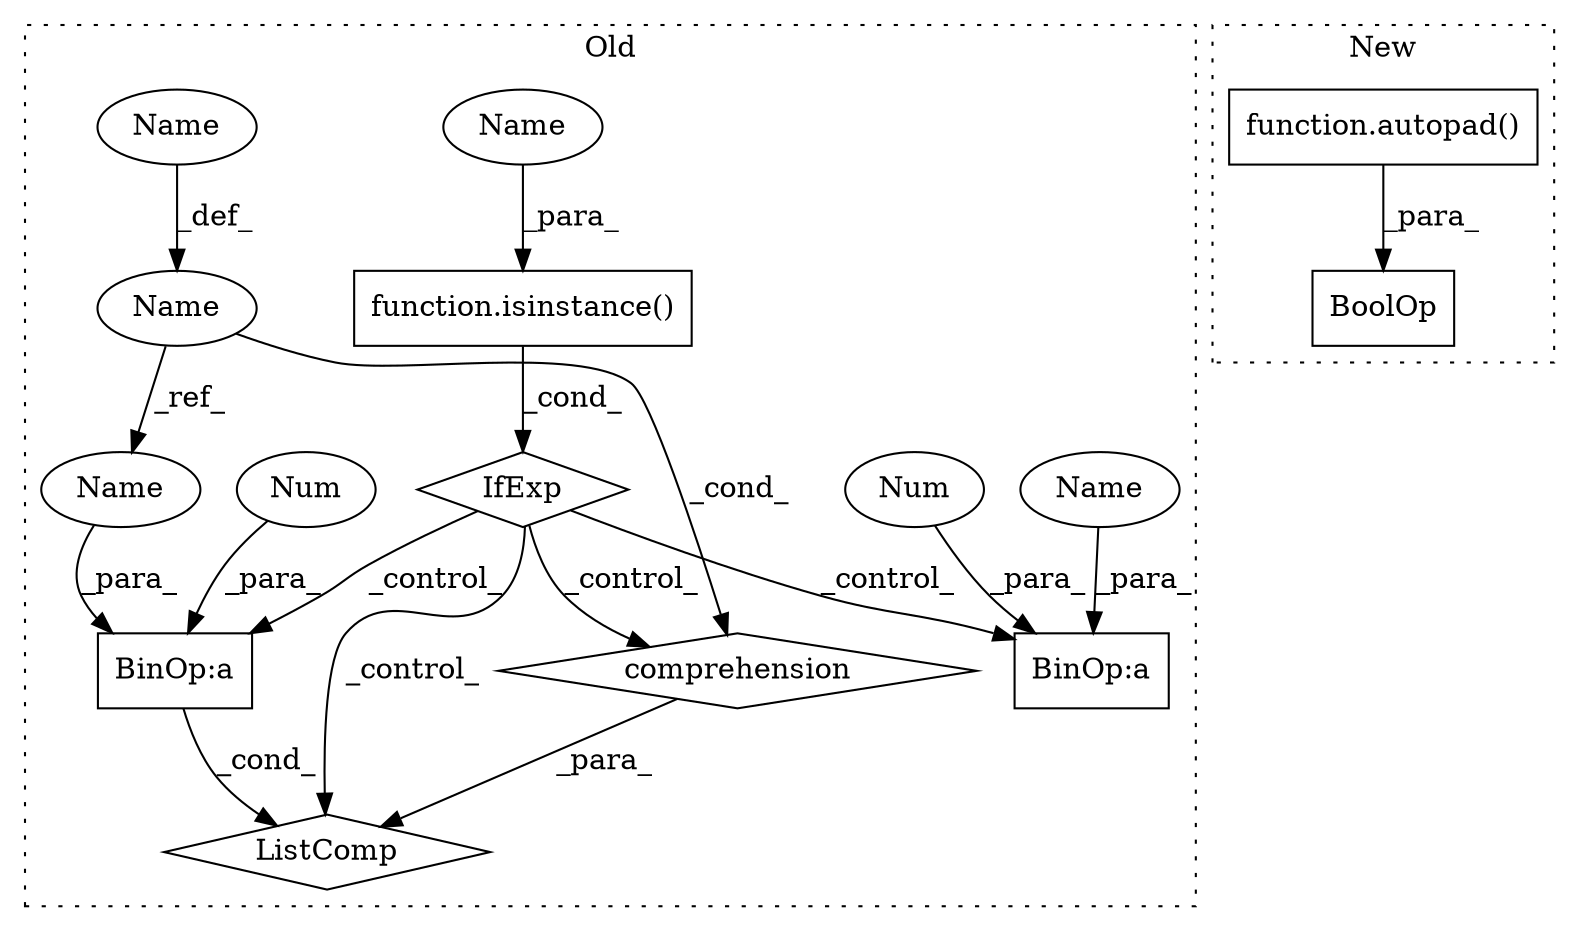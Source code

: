 digraph G {
subgraph cluster0 {
1 [label="IfExp" a="51" s="416,438" l="4,6" shape="diamond"];
4 [label="BinOp:a" a="82" s="446" l="4" shape="box"];
5 [label="BinOp:a" a="82" s="411" l="4" shape="box"];
6 [label="Name" a="87" s="456" l="1" shape="ellipse"];
7 [label="comprehension" a="45" s="452" l="3" shape="diamond"];
8 [label="function.isinstance()" a="75" s="420,437" l="11,1" shape="box"];
9 [label="ListComp" a="106" s="444" l="19" shape="diamond"];
10 [label="Num" a="76" s="450" l="1" shape="ellipse"];
11 [label="Num" a="76" s="415" l="1" shape="ellipse"];
12 [label="Name" a="87" s="461" l="1" shape="ellipse"];
13 [label="Name" a="87" s="410" l="1" shape="ellipse"];
14 [label="Name" a="87" s="431" l="1" shape="ellipse"];
15 [label="Name" a="87" s="445" l="1" shape="ellipse"];
label = "Old";
style="dotted";
}
subgraph cluster1 {
2 [label="BoolOp" a="72" s="573" l="15" shape="box"];
3 [label="function.autopad()" a="75" s="578,587" l="8,1" shape="box"];
label = "New";
style="dotted";
}
1 -> 5 [label="_control_"];
1 -> 7 [label="_control_"];
1 -> 9 [label="_control_"];
1 -> 4 [label="_control_"];
3 -> 2 [label="_para_"];
4 -> 9 [label="_cond_"];
6 -> 15 [label="_ref_"];
6 -> 7 [label="_cond_"];
7 -> 9 [label="_para_"];
8 -> 1 [label="_cond_"];
10 -> 4 [label="_para_"];
11 -> 5 [label="_para_"];
12 -> 6 [label="_def_"];
13 -> 5 [label="_para_"];
14 -> 8 [label="_para_"];
15 -> 4 [label="_para_"];
}